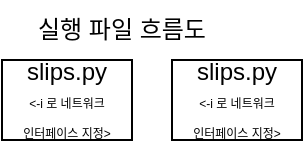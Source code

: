 <mxfile version="26.3.0">
  <diagram name="페이지-1" id="eYFjEQ_SGDMebnN7X5Bi">
    <mxGraphModel dx="778" dy="418" grid="1" gridSize="10" guides="1" tooltips="1" connect="1" arrows="1" fold="1" page="1" pageScale="1" pageWidth="827" pageHeight="1169" math="0" shadow="0">
      <root>
        <mxCell id="0" />
        <mxCell id="1" parent="0" />
        <mxCell id="2xSnnoKByyNW5rkiuB8Y-1" value="실행 파일 흐름도" style="text;html=1;align=center;verticalAlign=middle;whiteSpace=wrap;rounded=0;" vertex="1" parent="1">
          <mxGeometry x="20" y="10" width="110" height="30" as="geometry" />
        </mxCell>
        <mxCell id="2xSnnoKByyNW5rkiuB8Y-2" value="slips.py&lt;div&gt;&lt;font style=&quot;font-size: 6px;&quot;&gt;&amp;lt;-i 로 네트워크&lt;/font&gt;&lt;/div&gt;&lt;div&gt;&lt;font style=&quot;font-size: 6px;&quot;&gt;인터페이스 지정&amp;gt;&lt;/font&gt;&lt;/div&gt;" style="rounded=0;html=1;whiteSpace=wrap;" vertex="1" parent="1">
          <mxGeometry x="15" y="40" width="65" height="40" as="geometry" />
        </mxCell>
        <mxCell id="2xSnnoKByyNW5rkiuB8Y-4" value="slips.py&lt;div&gt;&lt;font style=&quot;font-size: 6px;&quot;&gt;&amp;lt;-i 로 네트워크&lt;/font&gt;&lt;/div&gt;&lt;div&gt;&lt;font style=&quot;font-size: 6px;&quot;&gt;인터페이스 지정&amp;gt;&lt;/font&gt;&lt;/div&gt;" style="rounded=0;html=1;whiteSpace=wrap;" vertex="1" parent="1">
          <mxGeometry x="100" y="40" width="65" height="40" as="geometry" />
        </mxCell>
      </root>
    </mxGraphModel>
  </diagram>
</mxfile>
